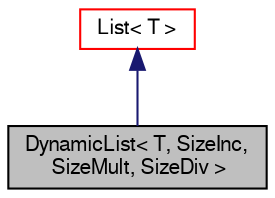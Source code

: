 digraph "DynamicList&lt; T, SizeInc, SizeMult, SizeDiv &gt;"
{
  bgcolor="transparent";
  edge [fontname="FreeSans",fontsize="10",labelfontname="FreeSans",labelfontsize="10"];
  node [fontname="FreeSans",fontsize="10",shape=record];
  Node1 [label="DynamicList\< T, SizeInc,\l SizeMult, SizeDiv \>",height=0.2,width=0.4,color="black", fillcolor="grey75", style="filled" fontcolor="black"];
  Node2 -> Node1 [dir="back",color="midnightblue",fontsize="10",style="solid",fontname="FreeSans"];
  Node2 [label="List\< T \>",height=0.2,width=0.4,color="red",URL="$a01325.html",tooltip="A 1D array of objects of type &lt;T&gt;, where the size of the vector is known and used for subscript bound..."];
}
